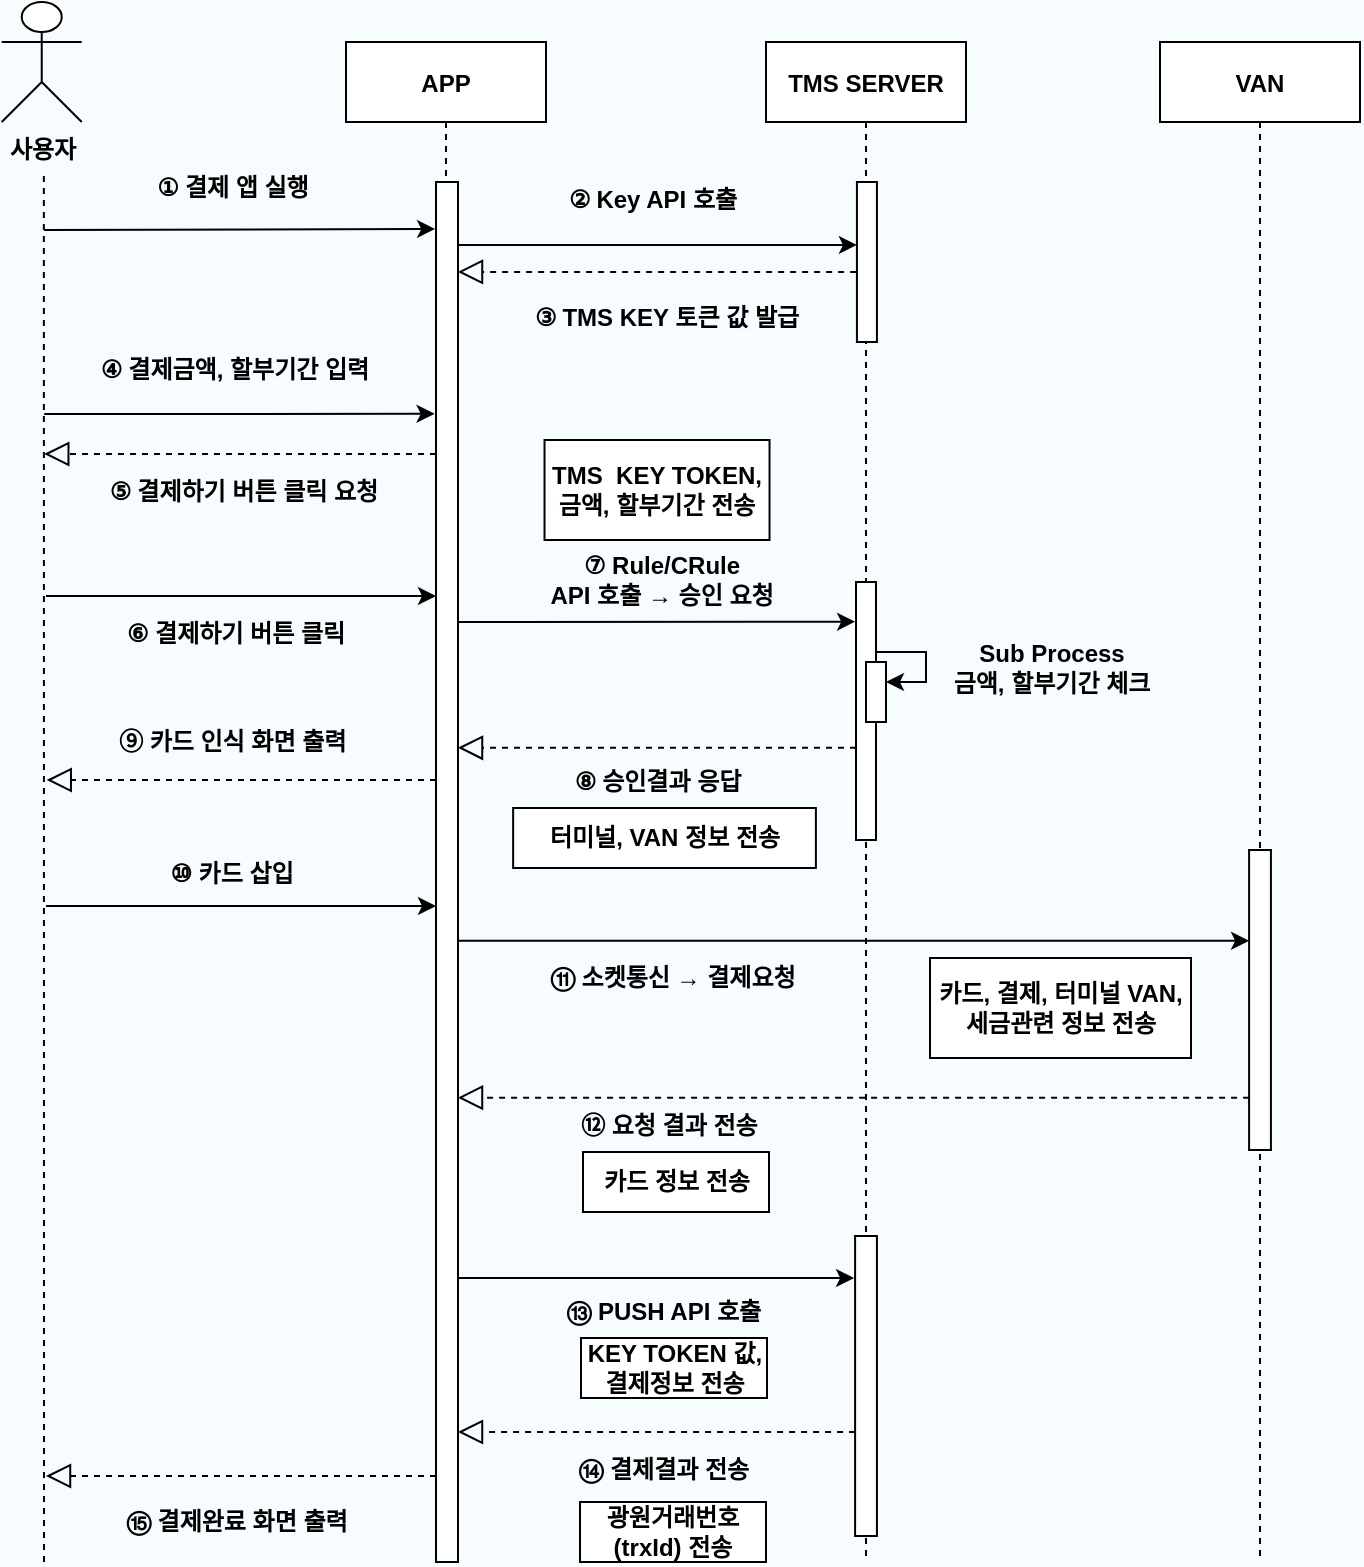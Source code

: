 <mxfile version="13.9.7" type="github">
  <diagram id="kgpKYQtTHZ0yAKxKKP6v" name="Page-1">
    <mxGraphModel dx="1985" dy="831" grid="0" gridSize="10" guides="1" tooltips="1" connect="1" arrows="1" fold="1" page="0" pageScale="1" pageWidth="1100" pageHeight="850" background="#F7FCFF" math="0" shadow="0">
      <root>
        <mxCell id="0" />
        <mxCell id="1" parent="0" />
        <mxCell id="wkqNDu4oZNAe2_1UIhFU-5" value="APP" style="shape=umlLifeline;perimeter=lifelinePerimeter;container=1;collapsible=0;recursiveResize=0;rounded=0;shadow=0;strokeWidth=1;fontSize=12;fontStyle=1" parent="1" vertex="1">
          <mxGeometry x="-90" y="360" width="100" height="760" as="geometry" />
        </mxCell>
        <mxCell id="wkqNDu4oZNAe2_1UIhFU-6" value="" style="points=[];perimeter=orthogonalPerimeter;rounded=0;shadow=0;strokeWidth=1;fontSize=12;fontStyle=1" parent="wkqNDu4oZNAe2_1UIhFU-5" vertex="1">
          <mxGeometry x="45" y="70" width="11" height="690" as="geometry" />
        </mxCell>
        <mxCell id="wkqNDu4oZNAe2_1UIhFU-16" value="VAN" style="shape=umlLifeline;perimeter=lifelinePerimeter;container=1;collapsible=0;recursiveResize=0;rounded=0;shadow=0;strokeWidth=1;fontSize=12;fontStyle=1" parent="1" vertex="1">
          <mxGeometry x="317" y="360" width="100" height="760" as="geometry" />
        </mxCell>
        <mxCell id="Cnj2iCvaiaWYSwRsUYoD-5" value="" style="points=[];perimeter=orthogonalPerimeter;rounded=0;shadow=0;strokeWidth=1;fontSize=12;fontStyle=1" parent="wkqNDu4oZNAe2_1UIhFU-16" vertex="1">
          <mxGeometry x="44.55" y="404" width="10.91" height="150" as="geometry" />
        </mxCell>
        <mxCell id="wkqNDu4oZNAe2_1UIhFU-17" value="TMS SERVER" style="shape=umlLifeline;perimeter=lifelinePerimeter;container=1;collapsible=0;recursiveResize=0;rounded=0;shadow=0;strokeWidth=1;size=40;fontSize=12;fontStyle=1" parent="1" vertex="1">
          <mxGeometry x="120" y="360" width="100" height="760" as="geometry" />
        </mxCell>
        <mxCell id="wkqNDu4oZNAe2_1UIhFU-38" value="" style="edgeStyle=orthogonalEdgeStyle;rounded=0;orthogonalLoop=1;jettySize=auto;html=1;startArrow=none;startFill=0;fontSize=12;fontStyle=1" parent="wkqNDu4oZNAe2_1UIhFU-17" target="wkqNDu4oZNAe2_1UIhFU-33" edge="1">
          <mxGeometry relative="1" as="geometry">
            <mxPoint x="70" y="320" as="targetPoint" />
            <Array as="points">
              <mxPoint x="80" y="305" />
              <mxPoint x="80" y="320" />
            </Array>
            <mxPoint x="50.0" y="305" as="sourcePoint" />
          </mxGeometry>
        </mxCell>
        <mxCell id="Cnj2iCvaiaWYSwRsUYoD-9" value="" style="points=[];perimeter=orthogonalPerimeter;rounded=0;shadow=0;strokeWidth=1;fontSize=12;fontStyle=1" parent="wkqNDu4oZNAe2_1UIhFU-17" vertex="1">
          <mxGeometry x="45" y="270" width="10" height="129" as="geometry" />
        </mxCell>
        <mxCell id="wkqNDu4oZNAe2_1UIhFU-33" value="" style="points=[];perimeter=orthogonalPerimeter;rounded=0;shadow=0;strokeWidth=1;fontSize=12;fontStyle=1" parent="wkqNDu4oZNAe2_1UIhFU-17" vertex="1">
          <mxGeometry x="50" y="310" width="10" height="30" as="geometry" />
        </mxCell>
        <mxCell id="Cnj2iCvaiaWYSwRsUYoD-23" value="" style="points=[];perimeter=orthogonalPerimeter;rounded=0;shadow=0;strokeWidth=1;fontSize=12;fontStyle=1" parent="wkqNDu4oZNAe2_1UIhFU-17" vertex="1">
          <mxGeometry x="44.55" y="597" width="10.91" height="150" as="geometry" />
        </mxCell>
        <mxCell id="Cnj2iCvaiaWYSwRsUYoD-34" value="" style="points=[];perimeter=orthogonalPerimeter;rounded=0;shadow=0;strokeWidth=1;fontSize=12;fontStyle=1" parent="wkqNDu4oZNAe2_1UIhFU-17" vertex="1">
          <mxGeometry x="45.46" y="70" width="10" height="80" as="geometry" />
        </mxCell>
        <mxCell id="wkqNDu4oZNAe2_1UIhFU-19" value="사용자" style="shape=umlActor;verticalLabelPosition=bottom;verticalAlign=top;html=1;outlineConnect=0;fontSize=12;fontStyle=1" parent="1" vertex="1">
          <mxGeometry x="-262.13" y="340" width="40" height="60" as="geometry" />
        </mxCell>
        <mxCell id="wkqNDu4oZNAe2_1UIhFU-23" value="" style="endArrow=classic;html=1;fontSize=12;fontStyle=1" parent="1" target="wkqNDu4oZNAe2_1UIhFU-6" edge="1">
          <mxGeometry width="50" height="50" relative="1" as="geometry">
            <mxPoint x="-240" y="637" as="sourcePoint" />
            <mxPoint x="-85" y="637" as="targetPoint" />
          </mxGeometry>
        </mxCell>
        <mxCell id="wkqNDu4oZNAe2_1UIhFU-25" value="&lt;font style=&quot;font-size: 12px;&quot;&gt;&lt;span lang=&quot;EN-US&quot; style=&quot;line-height: 125%; font-family: &amp;quot;맑은 고딕&amp;quot;; font-size: 12px;&quot;&gt;⑥&lt;/span&gt;&amp;nbsp;결제하기 버튼 클릭&lt;/font&gt;" style="text;html=1;strokeColor=none;fillColor=none;align=center;verticalAlign=middle;whiteSpace=wrap;rounded=0;fontSize=12;fontStyle=1" parent="1" vertex="1">
          <mxGeometry x="-206.27" y="639" width="122.13" height="33" as="geometry" />
        </mxCell>
        <mxCell id="wkqNDu4oZNAe2_1UIhFU-35" value="&lt;font style=&quot;font-size: 12px&quot;&gt;&lt;span lang=&quot;EN-US&quot; style=&quot;line-height: 125% ; font-family: &amp;#34;맑은 고딕&amp;#34; ; font-size: 12px&quot;&gt;⑦&lt;/span&gt;&amp;nbsp;Rule/CRule &lt;br&gt;API 호출&amp;nbsp;&lt;/font&gt;→ 승인 요청" style="text;html=1;strokeColor=none;fillColor=none;align=center;verticalAlign=middle;whiteSpace=wrap;rounded=0;fontSize=12;fontStyle=1" parent="1" vertex="1">
          <mxGeometry x="4.01" y="619" width="128.49" height="20" as="geometry" />
        </mxCell>
        <mxCell id="wkqNDu4oZNAe2_1UIhFU-36" value="&lt;span style=&quot;font-size: 12px;&quot;&gt;TMS&amp;nbsp; KEY TOKEN,&lt;br style=&quot;font-size: 12px;&quot;&gt;금액, 할부기간 전송&lt;br style=&quot;font-size: 12px;&quot;&gt;&lt;/span&gt;" style="rounded=0;whiteSpace=wrap;html=1;fontSize=12;fontStyle=1" parent="1" vertex="1">
          <mxGeometry x="9.26" y="559" width="112.5" height="50" as="geometry" />
        </mxCell>
        <mxCell id="wkqNDu4oZNAe2_1UIhFU-39" value="" style="startArrow=none;startFill=0;startSize=7;endArrow=block;endFill=0;endSize=10;dashed=1;html=1;fontSize=12;fontStyle=1" parent="1" source="Cnj2iCvaiaWYSwRsUYoD-9" edge="1">
          <mxGeometry width="100" relative="1" as="geometry">
            <mxPoint x="115" y="712.88" as="sourcePoint" />
            <mxPoint x="-34" y="712.88" as="targetPoint" />
            <Array as="points">
              <mxPoint x="39.54" y="712.88" />
            </Array>
          </mxGeometry>
        </mxCell>
        <mxCell id="wkqNDu4oZNAe2_1UIhFU-41" value="" style="endArrow=classic;html=1;entryX=-0.043;entryY=0.154;entryDx=0;entryDy=0;entryPerimeter=0;fontSize=12;fontStyle=1" parent="1" target="Cnj2iCvaiaWYSwRsUYoD-9" edge="1">
          <mxGeometry width="50" height="50" relative="1" as="geometry">
            <mxPoint x="-34" y="650.02" as="sourcePoint" />
            <mxPoint x="112" y="650" as="targetPoint" />
          </mxGeometry>
        </mxCell>
        <mxCell id="wkqNDu4oZNAe2_1UIhFU-42" value="&lt;font style=&quot;font-size: 12px&quot;&gt;&lt;span lang=&quot;EN-US&quot; style=&quot;line-height: 125% ; font-family: &amp;#34;맑은 고딕&amp;#34; ; font-size: 12px&quot;&gt;⑧&amp;nbsp;&lt;/span&gt;승인결과 응답&lt;br style=&quot;font-size: 12px&quot;&gt;&lt;/font&gt;" style="text;html=1;strokeColor=none;fillColor=none;align=center;verticalAlign=middle;whiteSpace=wrap;rounded=0;fontSize=12;fontStyle=1" parent="1" vertex="1">
          <mxGeometry x="6.51" y="720" width="118" height="20" as="geometry" />
        </mxCell>
        <mxCell id="wkqNDu4oZNAe2_1UIhFU-43" value="" style="startArrow=none;startFill=0;startSize=7;endArrow=block;endFill=0;endSize=10;dashed=1;html=1;fontSize=12;fontStyle=1" parent="1" source="wkqNDu4oZNAe2_1UIhFU-6" edge="1">
          <mxGeometry width="100" relative="1" as="geometry">
            <mxPoint x="-84.63" y="729" as="sourcePoint" />
            <mxPoint x="-239.63" y="729" as="targetPoint" />
            <Array as="points">
              <mxPoint x="-155.13" y="729" />
            </Array>
          </mxGeometry>
        </mxCell>
        <mxCell id="wkqNDu4oZNAe2_1UIhFU-44" value="&lt;font style=&quot;font-size: 12px;&quot;&gt;⑨ 카드 인식 화면 출력&amp;nbsp;&lt;/font&gt;" style="text;html=1;strokeColor=none;fillColor=none;align=center;verticalAlign=middle;whiteSpace=wrap;rounded=0;fontSize=12;fontStyle=1" parent="1" vertex="1">
          <mxGeometry x="-210.09" y="700" width="129.76" height="20" as="geometry" />
        </mxCell>
        <mxCell id="wkqNDu4oZNAe2_1UIhFU-45" value="&lt;span style=&quot;font-size: 12px;&quot;&gt;Sub Process&lt;br style=&quot;font-size: 12px;&quot;&gt;금액, 할부기간 체크&lt;br style=&quot;font-size: 12px;&quot;&gt;&lt;/span&gt;" style="text;html=1;strokeColor=none;fillColor=none;align=center;verticalAlign=middle;whiteSpace=wrap;rounded=0;fontSize=12;fontStyle=1" parent="1" vertex="1">
          <mxGeometry x="204" y="663" width="118" height="20" as="geometry" />
        </mxCell>
        <mxCell id="Cnj2iCvaiaWYSwRsUYoD-1" value="" style="endArrow=classic;html=1;fontSize=12;fontStyle=1" parent="1" target="wkqNDu4oZNAe2_1UIhFU-6" edge="1">
          <mxGeometry width="50" height="50" relative="1" as="geometry">
            <mxPoint x="-240" y="792" as="sourcePoint" />
            <mxPoint x="-85.0" y="792" as="targetPoint" />
          </mxGeometry>
        </mxCell>
        <mxCell id="Cnj2iCvaiaWYSwRsUYoD-2" value="&lt;font style=&quot;font-size: 12px;&quot;&gt;&lt;span lang=&quot;EN-US&quot; style=&quot;line-height: 125%; font-family: &amp;quot;맑은 고딕&amp;quot;; font-size: 12px;&quot;&gt;⑩&lt;/span&gt;&amp;nbsp;카드 삽입&lt;/font&gt;" style="text;html=1;strokeColor=none;fillColor=none;align=center;verticalAlign=middle;whiteSpace=wrap;rounded=0;fontSize=12;fontStyle=1" parent="1" vertex="1">
          <mxGeometry x="-191.85" y="766" width="90" height="20" as="geometry" />
        </mxCell>
        <mxCell id="Cnj2iCvaiaWYSwRsUYoD-6" value="" style="endArrow=classic;html=1;fontSize=12;fontStyle=1" parent="1" edge="1">
          <mxGeometry width="50" height="50" relative="1" as="geometry">
            <mxPoint x="-34" y="809.4" as="sourcePoint" />
            <mxPoint x="361.55" y="809.4" as="targetPoint" />
          </mxGeometry>
        </mxCell>
        <mxCell id="Cnj2iCvaiaWYSwRsUYoD-7" value="&lt;font style=&quot;font-size: 12px;&quot;&gt;&lt;span lang=&quot;EN-US&quot; style=&quot;line-height: 125%; font-family: &amp;quot;맑은 고딕&amp;quot;; font-size: 12px;&quot;&gt;⑪&lt;/span&gt;&amp;nbsp;소켓통신 → 결제요청&lt;/font&gt;" style="text;html=1;strokeColor=none;fillColor=none;align=center;verticalAlign=middle;whiteSpace=wrap;rounded=0;fontSize=12;fontStyle=1" parent="1" vertex="1">
          <mxGeometry x="6" y="818" width="135" height="20" as="geometry" />
        </mxCell>
        <mxCell id="Cnj2iCvaiaWYSwRsUYoD-8" value="&lt;span style=&quot;font-size: 12px;&quot;&gt;카드, 결제, 터미널 VAN, 세금관련 정보 전송&lt;br style=&quot;font-size: 12px;&quot;&gt;&lt;/span&gt;" style="rounded=0;whiteSpace=wrap;html=1;fontSize=12;fontStyle=1" parent="1" vertex="1">
          <mxGeometry x="202" y="818" width="130.5" height="50" as="geometry" />
        </mxCell>
        <mxCell id="Cnj2iCvaiaWYSwRsUYoD-20" value="" style="startArrow=none;startFill=0;startSize=7;endArrow=block;endFill=0;endSize=10;dashed=1;html=1;fontSize=12;fontStyle=1" parent="1" edge="1">
          <mxGeometry width="100" relative="1" as="geometry">
            <mxPoint x="361.55" y="887.86" as="sourcePoint" />
            <mxPoint x="-34" y="887.86" as="targetPoint" />
            <Array as="points">
              <mxPoint x="192.81" y="887.86" />
            </Array>
          </mxGeometry>
        </mxCell>
        <mxCell id="Cnj2iCvaiaWYSwRsUYoD-21" value="&lt;font style=&quot;font-size: 12px&quot;&gt;&amp;nbsp;⑫ 요청 결과 전송&lt;/font&gt;" style="text;html=1;strokeColor=none;fillColor=none;align=center;verticalAlign=middle;whiteSpace=wrap;rounded=0;fontSize=12;fontStyle=1" parent="1" vertex="1">
          <mxGeometry x="10.0" y="892" width="120" height="20" as="geometry" />
        </mxCell>
        <mxCell id="Cnj2iCvaiaWYSwRsUYoD-22" value="&lt;span style=&quot;font-size: 12px;&quot;&gt;카드 정보 전송&lt;br style=&quot;font-size: 12px;&quot;&gt;&lt;/span&gt;" style="rounded=0;whiteSpace=wrap;html=1;fontSize=12;fontStyle=1" parent="1" vertex="1">
          <mxGeometry x="28.5" y="915" width="93" height="30" as="geometry" />
        </mxCell>
        <mxCell id="Cnj2iCvaiaWYSwRsUYoD-24" value="" style="endArrow=classic;html=1;entryX=-0.046;entryY=0.14;entryDx=0;entryDy=0;entryPerimeter=0;fontSize=12;fontStyle=1" parent="1" target="Cnj2iCvaiaWYSwRsUYoD-23" edge="1">
          <mxGeometry width="50" height="50" relative="1" as="geometry">
            <mxPoint x="-34" y="978" as="sourcePoint" />
            <mxPoint x="110" y="978" as="targetPoint" />
          </mxGeometry>
        </mxCell>
        <mxCell id="Cnj2iCvaiaWYSwRsUYoD-25" value="&lt;font style=&quot;font-size: 12px&quot;&gt;⑬ PUSH API 호출&lt;/font&gt;" style="text;html=1;strokeColor=none;fillColor=none;align=center;verticalAlign=middle;whiteSpace=wrap;rounded=0;fontSize=12;fontStyle=1" parent="1" vertex="1">
          <mxGeometry x="15.13" y="985" width="108.25" height="20" as="geometry" />
        </mxCell>
        <mxCell id="Cnj2iCvaiaWYSwRsUYoD-27" value="&lt;font style=&quot;font-size: 12px&quot;&gt;&lt;span lang=&quot;EN-US&quot; style=&quot;line-height: 125% ; font-size: 12px&quot;&gt;⑭&lt;/span&gt;&amp;nbsp;결제결과 전송&lt;/font&gt;" style="text;html=1;strokeColor=none;fillColor=none;align=center;verticalAlign=middle;whiteSpace=wrap;rounded=0;fontSize=12;fontStyle=1" parent="1" vertex="1">
          <mxGeometry x="9.26" y="1064" width="120" height="20" as="geometry" />
        </mxCell>
        <mxCell id="Cnj2iCvaiaWYSwRsUYoD-28" value="" style="startArrow=none;startFill=0;startSize=7;endArrow=block;endFill=0;endSize=10;dashed=1;html=1;fontSize=12;fontStyle=1" parent="1" source="Cnj2iCvaiaWYSwRsUYoD-23" edge="1">
          <mxGeometry width="100" relative="1" as="geometry">
            <mxPoint x="114.048" y="1055.05" as="sourcePoint" />
            <mxPoint x="-34" y="1055" as="targetPoint" />
            <Array as="points">
              <mxPoint x="42.32" y="1055" />
            </Array>
          </mxGeometry>
        </mxCell>
        <mxCell id="Cnj2iCvaiaWYSwRsUYoD-29" value="&lt;span style=&quot;font-size: 12px;&quot;&gt;광원거래번호&lt;br style=&quot;font-size: 12px;&quot;&gt;(trxId) 전송&lt;br style=&quot;font-size: 12px;&quot;&gt;&lt;/span&gt;" style="rounded=0;whiteSpace=wrap;html=1;fontSize=12;fontStyle=1" parent="1" vertex="1">
          <mxGeometry x="27" y="1090" width="93" height="30" as="geometry" />
        </mxCell>
        <mxCell id="Cnj2iCvaiaWYSwRsUYoD-30" value="&lt;font style=&quot;font-size: 12px&quot;&gt;&lt;span lang=&quot;EN-US&quot; style=&quot;line-height: 125% ; font-size: 12px&quot;&gt;⑮&amp;nbsp;&lt;/span&gt;결제완료 화면 출력&lt;/font&gt;" style="text;html=1;strokeColor=none;fillColor=none;align=center;verticalAlign=middle;whiteSpace=wrap;rounded=0;fontSize=12;fontStyle=1" parent="1" vertex="1">
          <mxGeometry x="-210.09" y="1090" width="131.13" height="20" as="geometry" />
        </mxCell>
        <mxCell id="Cnj2iCvaiaWYSwRsUYoD-31" value="" style="startArrow=none;startFill=0;startSize=7;endArrow=block;endFill=0;endSize=10;dashed=1;html=1;fontSize=12;fontStyle=1" parent="1" edge="1">
          <mxGeometry width="100" relative="1" as="geometry">
            <mxPoint x="-45.0" y="1077" as="sourcePoint" />
            <mxPoint x="-240" y="1077" as="targetPoint" />
            <Array as="points">
              <mxPoint x="-157.32" y="1077" />
            </Array>
          </mxGeometry>
        </mxCell>
        <mxCell id="Cnj2iCvaiaWYSwRsUYoD-39" value="&lt;span style=&quot;font-size: 12px;&quot;&gt;KEY TOKEN 값, &lt;br style=&quot;font-size: 12px;&quot;&gt;결제정보 전송&lt;/span&gt;&lt;span style=&quot;font-size: 12px;&quot;&gt;&lt;br style=&quot;font-size: 12px;&quot;&gt;&lt;/span&gt;" style="rounded=0;whiteSpace=wrap;html=1;fontSize=12;fontStyle=1" parent="1" vertex="1">
          <mxGeometry x="27.5" y="1008" width="93" height="30" as="geometry" />
        </mxCell>
        <mxCell id="Cnj2iCvaiaWYSwRsUYoD-42" value="" style="startArrow=none;startFill=0;startSize=7;endArrow=block;endFill=0;endSize=10;dashed=1;html=1;fontSize=12;fontStyle=1;exitX=-0.039;exitY=0.562;exitDx=0;exitDy=0;exitPerimeter=0;" parent="1" source="Cnj2iCvaiaWYSwRsUYoD-34" target="wkqNDu4oZNAe2_1UIhFU-6" edge="1">
          <mxGeometry width="100" relative="1" as="geometry">
            <mxPoint x="160" y="475" as="sourcePoint" />
            <mxPoint x="-33" y="475" as="targetPoint" />
            <Array as="points" />
          </mxGeometry>
        </mxCell>
        <mxCell id="Cnj2iCvaiaWYSwRsUYoD-44" value="" style="endArrow=classic;html=1;exitX=1.069;exitY=0.039;exitDx=0;exitDy=0;exitPerimeter=0;fontSize=12;fontStyle=1" parent="1" target="Cnj2iCvaiaWYSwRsUYoD-34" edge="1">
          <mxGeometry width="50" height="50" relative="1" as="geometry">
            <mxPoint x="-34.241" y="461.47" as="sourcePoint" />
            <mxPoint x="164.46" y="461.47" as="targetPoint" />
          </mxGeometry>
        </mxCell>
        <mxCell id="Cnj2iCvaiaWYSwRsUYoD-45" value="&lt;font style=&quot;font-size: 12px;&quot;&gt;&lt;span lang=&quot;EN-US&quot; style=&quot;line-height: 125%; font-family: &amp;quot;맑은 고딕&amp;quot;; font-size: 12px;&quot;&gt;③&amp;nbsp;&lt;/span&gt;TMS KEY 토큰 값 발급&lt;/font&gt;" style="text;html=1;strokeColor=none;fillColor=none;align=center;verticalAlign=middle;whiteSpace=wrap;rounded=0;fontSize=12;fontStyle=1" parent="1" vertex="1">
          <mxGeometry x="-2.03" y="488" width="145.06" height="20" as="geometry" />
        </mxCell>
        <mxCell id="Cnj2iCvaiaWYSwRsUYoD-56" value="&lt;font style=&quot;font-size: 12px;&quot;&gt;&lt;span lang=&quot;EN-US&quot; style=&quot;line-height: 125%; font-family: &amp;quot;맑은 고딕&amp;quot;; font-size: 12px;&quot;&gt;④&amp;nbsp;&lt;/span&gt;결제금액, 할부기간 입력&lt;/font&gt;" style="text;html=1;strokeColor=none;fillColor=none;align=center;verticalAlign=middle;whiteSpace=wrap;rounded=0;fontSize=12;fontStyle=1" parent="1" vertex="1">
          <mxGeometry x="-220.55" y="514" width="150.69" height="20" as="geometry" />
        </mxCell>
        <mxCell id="Cnj2iCvaiaWYSwRsUYoD-57" value="&lt;font style=&quot;font-size: 12px;&quot;&gt;&lt;span lang=&quot;EN-US&quot; style=&quot;line-height: 125%; font-family: &amp;quot;맑은 고딕&amp;quot;; font-size: 12px;&quot;&gt;②&amp;nbsp;&lt;/span&gt;Key API 호출&lt;/font&gt;" style="text;html=1;strokeColor=none;fillColor=none;align=center;verticalAlign=middle;whiteSpace=wrap;rounded=0;fontSize=12;fontStyle=1" parent="1" vertex="1">
          <mxGeometry x="7.25" y="429" width="112.75" height="20" as="geometry" />
        </mxCell>
        <mxCell id="Cnj2iCvaiaWYSwRsUYoD-58" value="" style="startArrow=none;startFill=0;startSize=7;endArrow=block;endFill=0;endSize=10;dashed=1;html=1;fontSize=12;fontStyle=1" parent="1" source="wkqNDu4oZNAe2_1UIhFU-6" edge="1">
          <mxGeometry width="100" relative="1" as="geometry">
            <mxPoint x="-90" y="566" as="sourcePoint" />
            <mxPoint x="-240.88" y="566" as="targetPoint" />
            <Array as="points">
              <mxPoint x="-156.38" y="566" />
            </Array>
          </mxGeometry>
        </mxCell>
        <mxCell id="Cnj2iCvaiaWYSwRsUYoD-60" value="" style="endArrow=none;dashed=1;html=1;fontSize=12;fontStyle=1" parent="1" edge="1">
          <mxGeometry width="50" height="50" relative="1" as="geometry">
            <mxPoint x="-241" y="1120" as="sourcePoint" />
            <mxPoint x="-241.07" y="425" as="targetPoint" />
          </mxGeometry>
        </mxCell>
        <mxCell id="Cnj2iCvaiaWYSwRsUYoD-64" value="" style="endArrow=classic;html=1;fontSize=12;fontStyle=1;entryX=-0.063;entryY=0.168;entryDx=0;entryDy=0;entryPerimeter=0;" parent="1" target="wkqNDu4oZNAe2_1UIhFU-6" edge="1">
          <mxGeometry width="50" height="50" relative="1" as="geometry">
            <mxPoint x="-240.88" y="546" as="sourcePoint" />
            <mxPoint x="-50" y="546" as="targetPoint" />
          </mxGeometry>
        </mxCell>
        <mxCell id="Cnj2iCvaiaWYSwRsUYoD-65" value="&lt;font style=&quot;font-size: 12px;&quot;&gt;&lt;span lang=&quot;EN-US&quot; style=&quot;line-height: 125%; font-family: &amp;quot;맑은 고딕&amp;quot;; font-size: 12px;&quot;&gt;①&amp;nbsp;&lt;/span&gt;결제 앱 실행&lt;/font&gt;" style="text;html=1;strokeColor=none;fillColor=none;align=center;verticalAlign=middle;whiteSpace=wrap;rounded=0;fontSize=12;fontStyle=1" parent="1" vertex="1">
          <mxGeometry x="-203.22" y="423" width="112.75" height="20" as="geometry" />
        </mxCell>
        <mxCell id="Cnj2iCvaiaWYSwRsUYoD-66" value="" style="endArrow=classic;html=1;fontSize=12;fontStyle=1;entryX=-0.039;entryY=0.034;entryDx=0;entryDy=0;entryPerimeter=0;" parent="1" target="wkqNDu4oZNAe2_1UIhFU-6" edge="1">
          <mxGeometry width="50" height="50" relative="1" as="geometry">
            <mxPoint x="-241" y="454" as="sourcePoint" />
            <mxPoint x="-46.605" y="453.46" as="targetPoint" />
          </mxGeometry>
        </mxCell>
        <mxCell id="Cnj2iCvaiaWYSwRsUYoD-67" value="&lt;font style=&quot;font-size: 12px;&quot;&gt;&lt;span lang=&quot;EN-US&quot; style=&quot;line-height: 125%; font-family: &amp;quot;맑은 고딕&amp;quot;; font-size: 12px;&quot;&gt;⑤&amp;nbsp;&lt;/span&gt;결제하기 버튼 클릭 요청&lt;/font&gt;" style="text;html=1;strokeColor=none;fillColor=none;align=center;verticalAlign=middle;whiteSpace=wrap;rounded=0;fontSize=12;fontStyle=1" parent="1" vertex="1">
          <mxGeometry x="-216.52" y="575" width="151.63" height="20" as="geometry" />
        </mxCell>
        <mxCell id="Cnj2iCvaiaWYSwRsUYoD-71" value="&lt;span style=&quot;font-size: 12px&quot;&gt;터미널,&amp;nbsp;&lt;/span&gt;&lt;span style=&quot;font-size: 12px&quot;&gt;VAN 정보 전송&lt;/span&gt;&lt;span style=&quot;font-size: 12px&quot;&gt;&lt;br style=&quot;font-size: 12px&quot;&gt;&lt;/span&gt;" style="rounded=0;whiteSpace=wrap;html=1;fontSize=12;fontStyle=1" parent="1" vertex="1">
          <mxGeometry x="-6.43" y="743" width="151.37" height="30" as="geometry" />
        </mxCell>
      </root>
    </mxGraphModel>
  </diagram>
</mxfile>

